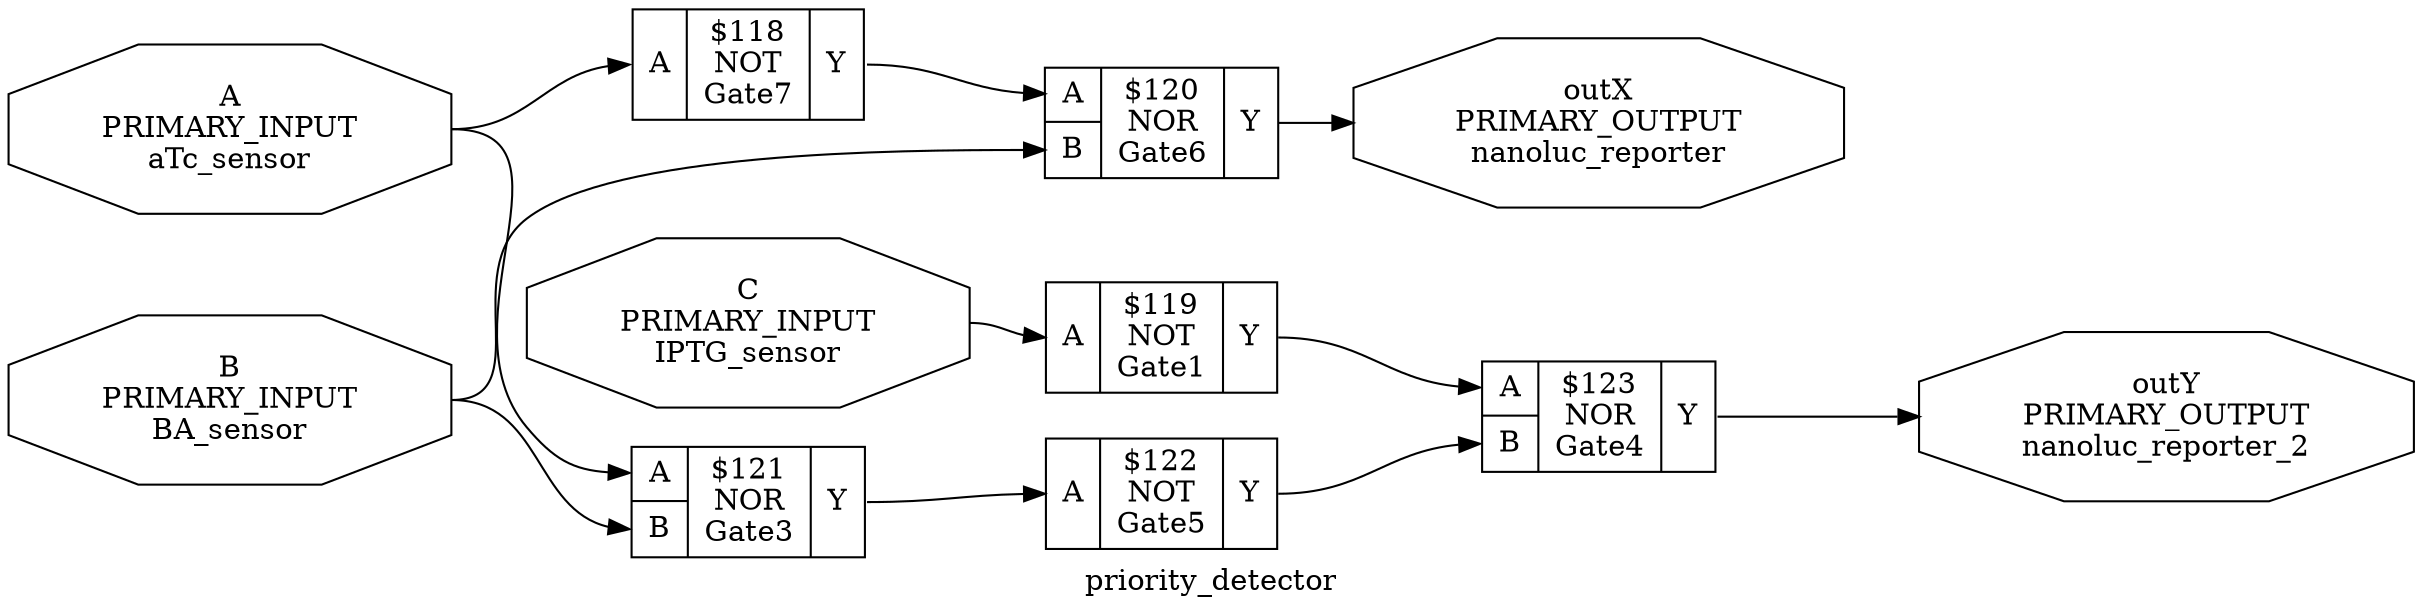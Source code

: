 digraph "priority_detector" {
label="priority_detector";
rankdir="LR";
remincross=true;
n5 [ shape=octagon, label="A\nPRIMARY_INPUT\naTc_sensor", fontcolor="black"];
n6 [ shape=octagon, label="B\nPRIMARY_INPUT\nBA_sensor", fontcolor="black"];
n7 [ shape=octagon, label="C\nPRIMARY_INPUT\nIPTG_sensor", fontcolor="black"];
n8 [ shape=octagon, label="outX\nPRIMARY_OUTPUT\nnanoluc_reporter", fontcolor="black"];
n9 [ shape=octagon, label="outY\nPRIMARY_OUTPUT\nnanoluc_reporter_2", fontcolor="black"];
c11 [ shape=record, label="{{<p5> A}|$118\nNOT\nGate7|{<p10> Y}}",  ];
c12 [ shape=record, label="{{<p5> A}|$119\nNOT\nGate1|{<p10> Y}}",  ];
c13 [ shape=record, label="{{<p5> A|<p6> B}|$120\nNOR\nGate6|{<p10> Y}}",  ];
c14 [ shape=record, label="{{<p5> A|<p6> B}|$121\nNOR\nGate3|{<p10> Y}}",  ];
c15 [ shape=record, label="{{<p5> A}|$122\nNOT\nGate5|{<p10> Y}}",  ];
c16 [ shape=record, label="{{<p5> A|<p6> B}|$123\nNOR\nGate4|{<p10> Y}}",  ];
c15:p10:e -> c16:p6:w [color="black", fontcolor="black", label=""];
c11:p10:e -> c13:p5:w [color="black", fontcolor="black", label=""];
c12:p10:e -> c16:p5:w [color="black", fontcolor="black", label=""];
c14:p10:e -> c15:p5:w [color="black", fontcolor="black", label=""];
n5:e -> c11:p5:w [color="black", fontcolor="black", label=""];
n5:e -> c14:p5:w [color="black", fontcolor="black", label=""];
n6:e -> c13:p6:w [color="black", fontcolor="black", label=""];
n6:e -> c14:p6:w [color="black", fontcolor="black", label=""];
n7:e -> c12:p5:w [color="black", fontcolor="black", label=""];
c13:p10:e -> n8:w [color="black", fontcolor="black", label=""];
c16:p10:e -> n9:w [color="black", fontcolor="black", label=""];
}
